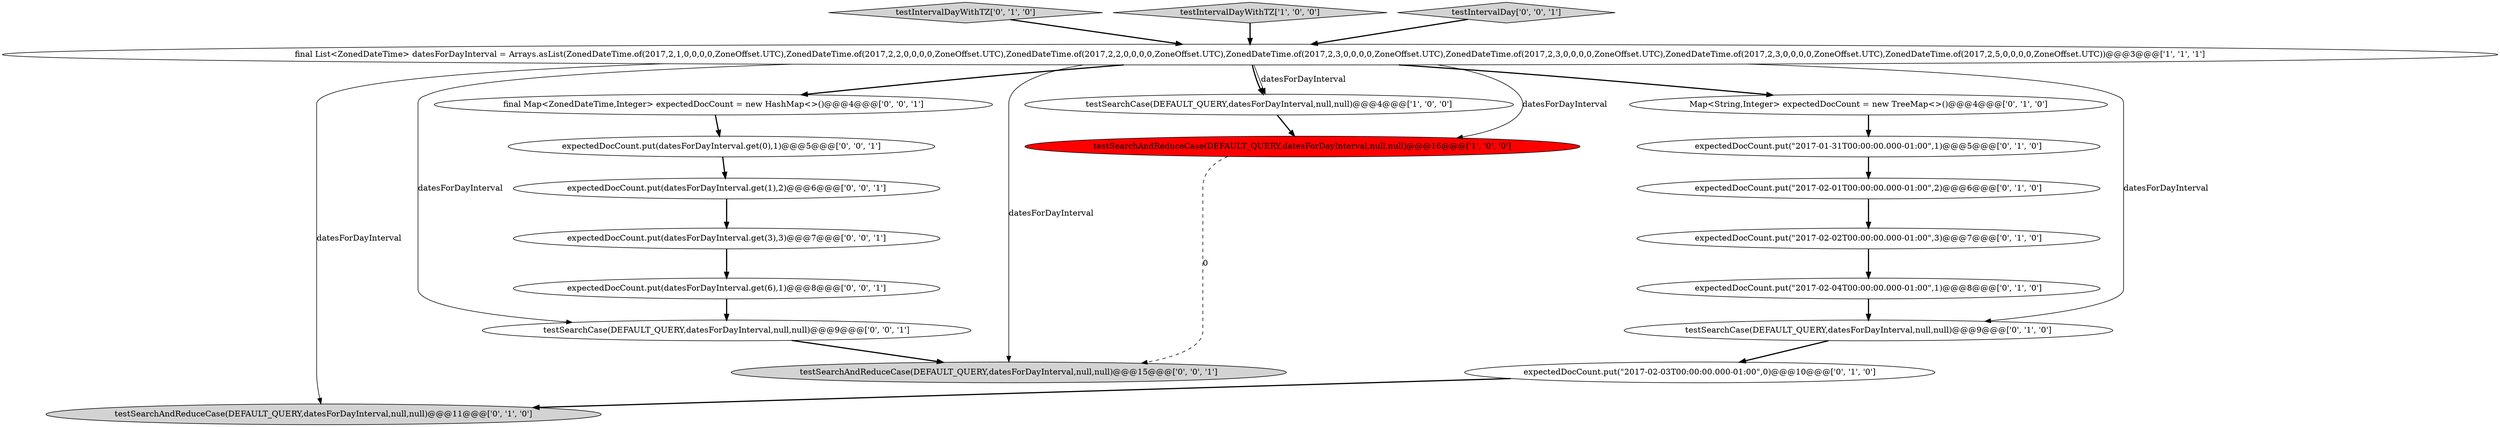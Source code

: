 digraph {
18 [style = filled, label = "testSearchAndReduceCase(DEFAULT_QUERY,datesForDayInterval,null,null)@@@15@@@['0', '0', '1']", fillcolor = lightgray, shape = ellipse image = "AAA0AAABBB3BBB"];
3 [style = filled, label = "testSearchAndReduceCase(DEFAULT_QUERY,datesForDayInterval,null,null)@@@16@@@['1', '0', '0']", fillcolor = red, shape = ellipse image = "AAA1AAABBB1BBB"];
7 [style = filled, label = "testIntervalDayWithTZ['0', '1', '0']", fillcolor = lightgray, shape = diamond image = "AAA0AAABBB2BBB"];
16 [style = filled, label = "final Map<ZonedDateTime,Integer> expectedDocCount = new HashMap<>()@@@4@@@['0', '0', '1']", fillcolor = white, shape = ellipse image = "AAA0AAABBB3BBB"];
6 [style = filled, label = "expectedDocCount.put(\"2017-02-01T00:00:00.000-01:00\",2)@@@6@@@['0', '1', '0']", fillcolor = white, shape = ellipse image = "AAA0AAABBB2BBB"];
5 [style = filled, label = "testSearchAndReduceCase(DEFAULT_QUERY,datesForDayInterval,null,null)@@@11@@@['0', '1', '0']", fillcolor = lightgray, shape = ellipse image = "AAA0AAABBB2BBB"];
4 [style = filled, label = "expectedDocCount.put(\"2017-02-03T00:00:00.000-01:00\",0)@@@10@@@['0', '1', '0']", fillcolor = white, shape = ellipse image = "AAA0AAABBB2BBB"];
11 [style = filled, label = "testSearchCase(DEFAULT_QUERY,datesForDayInterval,null,null)@@@9@@@['0', '1', '0']", fillcolor = white, shape = ellipse image = "AAA0AAABBB2BBB"];
2 [style = filled, label = "testSearchCase(DEFAULT_QUERY,datesForDayInterval,null,null)@@@4@@@['1', '0', '0']", fillcolor = white, shape = ellipse image = "AAA0AAABBB1BBB"];
9 [style = filled, label = "expectedDocCount.put(\"2017-02-04T00:00:00.000-01:00\",1)@@@8@@@['0', '1', '0']", fillcolor = white, shape = ellipse image = "AAA0AAABBB2BBB"];
1 [style = filled, label = "final List<ZonedDateTime> datesForDayInterval = Arrays.asList(ZonedDateTime.of(2017,2,1,0,0,0,0,ZoneOffset.UTC),ZonedDateTime.of(2017,2,2,0,0,0,0,ZoneOffset.UTC),ZonedDateTime.of(2017,2,2,0,0,0,0,ZoneOffset.UTC),ZonedDateTime.of(2017,2,3,0,0,0,0,ZoneOffset.UTC),ZonedDateTime.of(2017,2,3,0,0,0,0,ZoneOffset.UTC),ZonedDateTime.of(2017,2,3,0,0,0,0,ZoneOffset.UTC),ZonedDateTime.of(2017,2,5,0,0,0,0,ZoneOffset.UTC))@@@3@@@['1', '1', '1']", fillcolor = white, shape = ellipse image = "AAA0AAABBB1BBB"];
0 [style = filled, label = "testIntervalDayWithTZ['1', '0', '0']", fillcolor = lightgray, shape = diamond image = "AAA0AAABBB1BBB"];
17 [style = filled, label = "expectedDocCount.put(datesForDayInterval.get(3),3)@@@7@@@['0', '0', '1']", fillcolor = white, shape = ellipse image = "AAA0AAABBB3BBB"];
19 [style = filled, label = "expectedDocCount.put(datesForDayInterval.get(1),2)@@@6@@@['0', '0', '1']", fillcolor = white, shape = ellipse image = "AAA0AAABBB3BBB"];
15 [style = filled, label = "testIntervalDay['0', '0', '1']", fillcolor = lightgray, shape = diamond image = "AAA0AAABBB3BBB"];
14 [style = filled, label = "expectedDocCount.put(datesForDayInterval.get(6),1)@@@8@@@['0', '0', '1']", fillcolor = white, shape = ellipse image = "AAA0AAABBB3BBB"];
8 [style = filled, label = "expectedDocCount.put(\"2017-02-02T00:00:00.000-01:00\",3)@@@7@@@['0', '1', '0']", fillcolor = white, shape = ellipse image = "AAA0AAABBB2BBB"];
12 [style = filled, label = "Map<String,Integer> expectedDocCount = new TreeMap<>()@@@4@@@['0', '1', '0']", fillcolor = white, shape = ellipse image = "AAA0AAABBB2BBB"];
13 [style = filled, label = "testSearchCase(DEFAULT_QUERY,datesForDayInterval,null,null)@@@9@@@['0', '0', '1']", fillcolor = white, shape = ellipse image = "AAA0AAABBB3BBB"];
20 [style = filled, label = "expectedDocCount.put(datesForDayInterval.get(0),1)@@@5@@@['0', '0', '1']", fillcolor = white, shape = ellipse image = "AAA0AAABBB3BBB"];
10 [style = filled, label = "expectedDocCount.put(\"2017-01-31T00:00:00.000-01:00\",1)@@@5@@@['0', '1', '0']", fillcolor = white, shape = ellipse image = "AAA0AAABBB2BBB"];
7->1 [style = bold, label=""];
9->11 [style = bold, label=""];
3->18 [style = dashed, label="0"];
2->3 [style = bold, label=""];
11->4 [style = bold, label=""];
19->17 [style = bold, label=""];
1->13 [style = solid, label="datesForDayInterval"];
10->6 [style = bold, label=""];
1->18 [style = solid, label="datesForDayInterval"];
12->10 [style = bold, label=""];
17->14 [style = bold, label=""];
1->16 [style = bold, label=""];
0->1 [style = bold, label=""];
1->11 [style = solid, label="datesForDayInterval"];
1->2 [style = solid, label="datesForDayInterval"];
6->8 [style = bold, label=""];
8->9 [style = bold, label=""];
1->12 [style = bold, label=""];
1->2 [style = bold, label=""];
14->13 [style = bold, label=""];
20->19 [style = bold, label=""];
16->20 [style = bold, label=""];
1->3 [style = solid, label="datesForDayInterval"];
4->5 [style = bold, label=""];
1->5 [style = solid, label="datesForDayInterval"];
13->18 [style = bold, label=""];
15->1 [style = bold, label=""];
}
